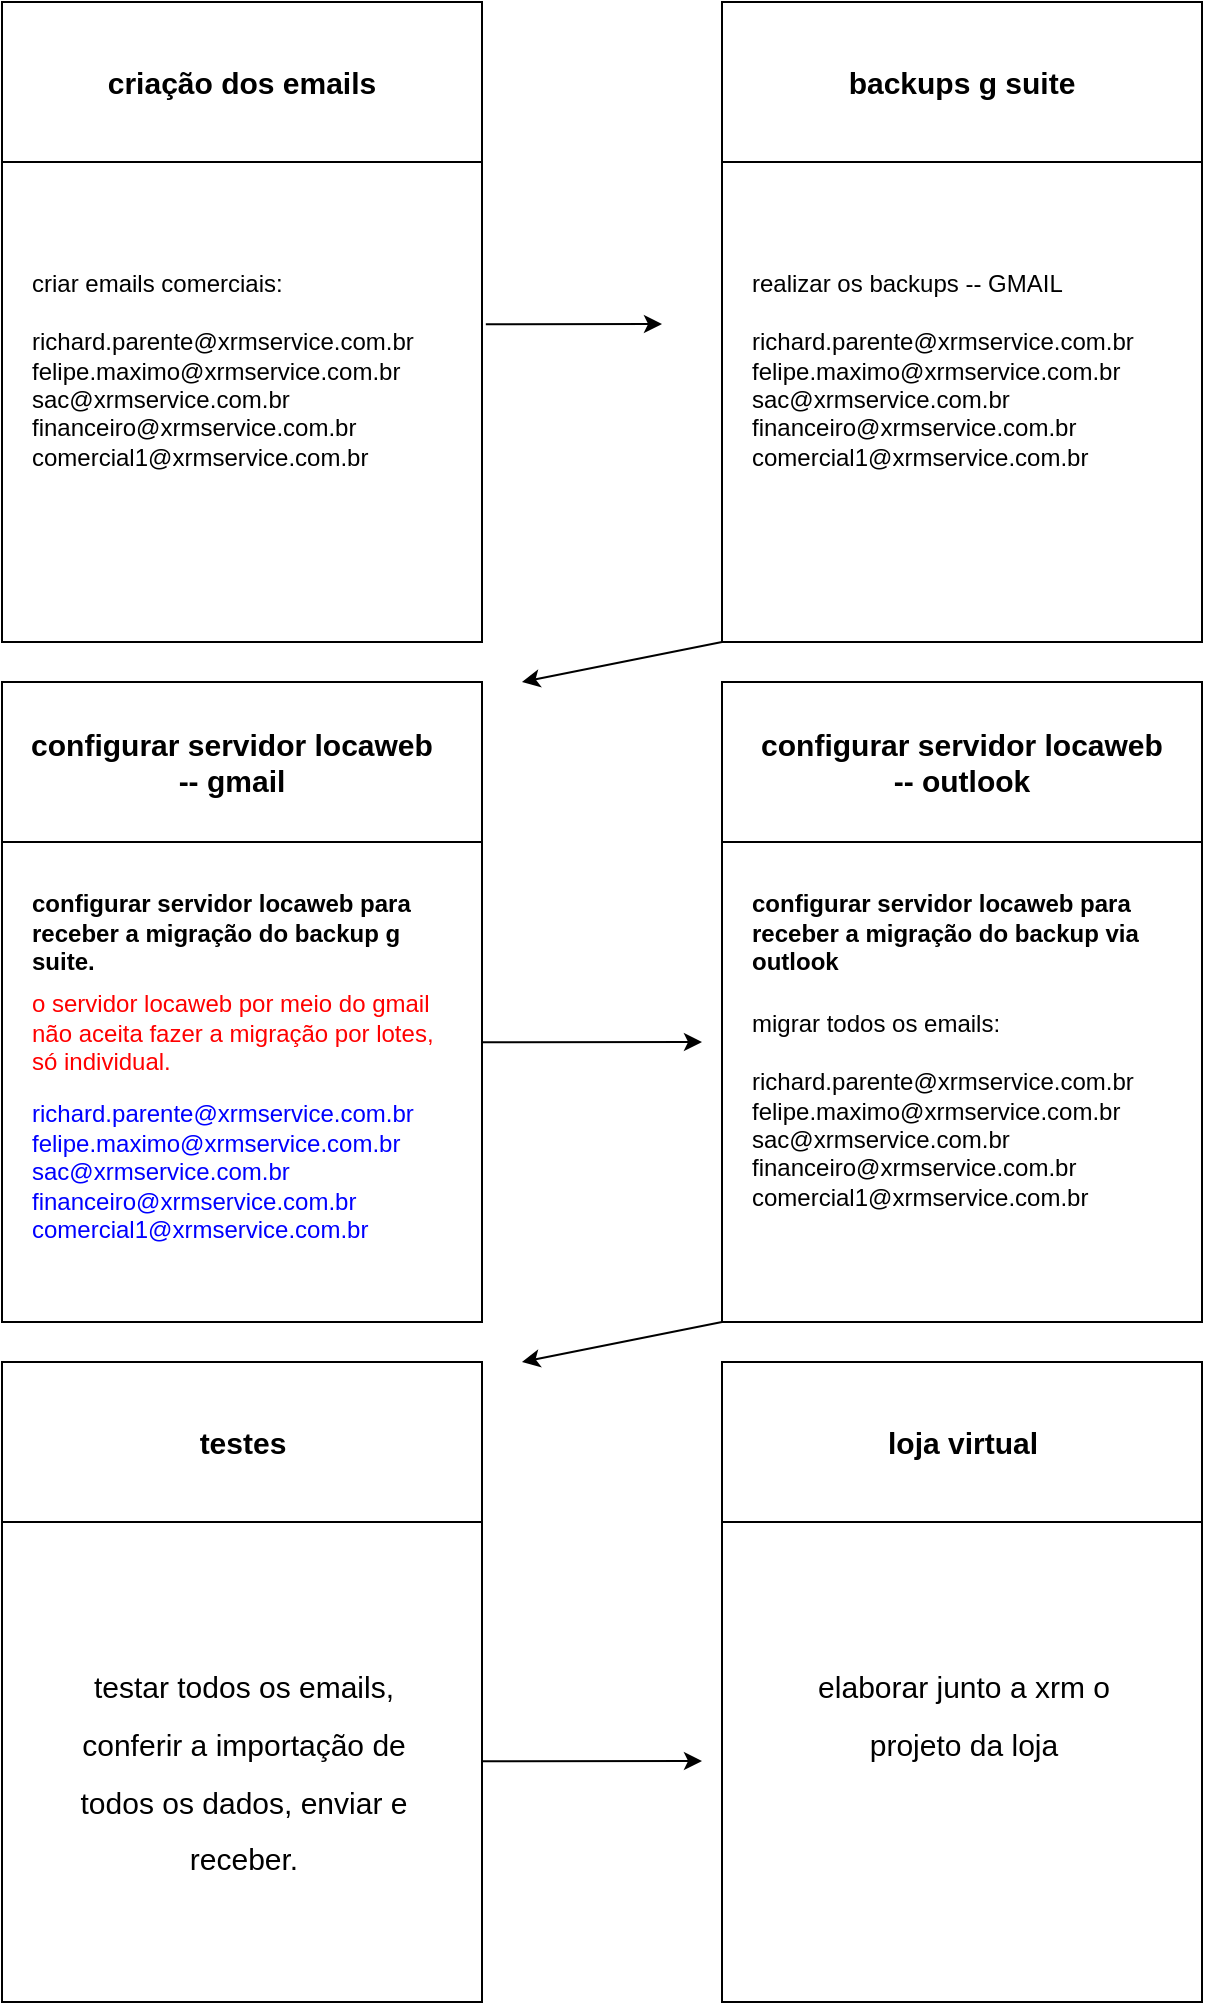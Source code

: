 <mxfile version="13.5.8" type="github" pages="2">
  <diagram id="xtvP1rPAhvEsEHkdONAQ" name="Parte1">
    <mxGraphModel dx="1837" dy="987" grid="1" gridSize="10" guides="1" tooltips="1" connect="1" arrows="1" fold="1" page="1" pageScale="1" pageWidth="827" pageHeight="1169" math="0" shadow="0">
      <root>
        <mxCell id="0" />
        <mxCell id="1" parent="0" />
        <mxCell id="DNGO_dkz8Hr4vwRviVS5-3" value="" style="group" vertex="1" connectable="0" parent="1">
          <mxGeometry x="40" y="40" width="240" height="80" as="geometry" />
        </mxCell>
        <mxCell id="tdMSxSDI_pnduJc7i1MA-1" value="" style="rounded=0;whiteSpace=wrap;html=1;" parent="DNGO_dkz8Hr4vwRviVS5-3" vertex="1">
          <mxGeometry width="240" height="80" as="geometry" />
        </mxCell>
        <mxCell id="DNGO_dkz8Hr4vwRviVS5-1" value="&lt;b&gt;&lt;font style=&quot;font-size: 15px&quot;&gt;criação dos emails&lt;/font&gt;&lt;/b&gt;" style="text;html=1;strokeColor=none;fillColor=none;align=center;verticalAlign=middle;whiteSpace=wrap;rounded=0;" vertex="1" parent="DNGO_dkz8Hr4vwRviVS5-3">
          <mxGeometry x="45" y="26.667" width="150" height="26.667" as="geometry" />
        </mxCell>
        <mxCell id="DNGO_dkz8Hr4vwRviVS5-4" value="" style="endArrow=classic;html=1;exitX=1.008;exitY=0.338;exitDx=0;exitDy=0;exitPerimeter=0;" edge="1" parent="1" source="tdMSxSDI_pnduJc7i1MA-2">
          <mxGeometry width="50" height="50" relative="1" as="geometry">
            <mxPoint x="390" y="330" as="sourcePoint" />
            <mxPoint x="370" y="201" as="targetPoint" />
          </mxGeometry>
        </mxCell>
        <mxCell id="DNGO_dkz8Hr4vwRviVS5-5" value="" style="group" vertex="1" connectable="0" parent="1">
          <mxGeometry x="40" y="120" width="240" height="240" as="geometry" />
        </mxCell>
        <mxCell id="tdMSxSDI_pnduJc7i1MA-2" value="" style="whiteSpace=wrap;html=1;aspect=fixed;" parent="DNGO_dkz8Hr4vwRviVS5-5" vertex="1">
          <mxGeometry width="240" height="240" as="geometry" />
        </mxCell>
        <mxCell id="DNGO_dkz8Hr4vwRviVS5-2" value="&lt;br&gt;criar emails comerciais:&lt;br&gt;&lt;br&gt;richard.parente@xrmservice.com.br&lt;br&gt;felipe.maximo@xrmservice.com.br&lt;br&gt;sac@xrmservice.com.br&lt;br&gt;financeiro@xrmservice.com.br&lt;br&gt;comercial1@xrmservice.com.br" style="text;html=1;strokeColor=none;fillColor=none;spacing=5;spacingTop=-20;whiteSpace=wrap;overflow=hidden;rounded=0;" vertex="1" parent="DNGO_dkz8Hr4vwRviVS5-5">
          <mxGeometry x="10" y="50" width="220" height="140" as="geometry" />
        </mxCell>
        <mxCell id="DNGO_dkz8Hr4vwRviVS5-12" value="" style="group" vertex="1" connectable="0" parent="1">
          <mxGeometry x="40" y="380" width="240" height="80" as="geometry" />
        </mxCell>
        <mxCell id="DNGO_dkz8Hr4vwRviVS5-13" value="" style="rounded=0;whiteSpace=wrap;html=1;" vertex="1" parent="DNGO_dkz8Hr4vwRviVS5-12">
          <mxGeometry width="240" height="80" as="geometry" />
        </mxCell>
        <mxCell id="DNGO_dkz8Hr4vwRviVS5-14" value="&lt;b style=&quot;font-size: 15px&quot;&gt;configurar servidor locaweb&lt;br&gt;-- gmail&lt;/b&gt;" style="text;html=1;strokeColor=none;fillColor=none;align=center;verticalAlign=middle;whiteSpace=wrap;rounded=0;" vertex="1" parent="DNGO_dkz8Hr4vwRviVS5-12">
          <mxGeometry x="10" y="20" width="210" height="40" as="geometry" />
        </mxCell>
        <mxCell id="DNGO_dkz8Hr4vwRviVS5-15" value="" style="group" vertex="1" connectable="0" parent="1">
          <mxGeometry x="40" y="460" width="240" height="265" as="geometry" />
        </mxCell>
        <mxCell id="DNGO_dkz8Hr4vwRviVS5-16" value="" style="whiteSpace=wrap;html=1;aspect=fixed;" vertex="1" parent="DNGO_dkz8Hr4vwRviVS5-15">
          <mxGeometry width="240" height="240" as="geometry" />
        </mxCell>
        <mxCell id="DNGO_dkz8Hr4vwRviVS5-17" value="&lt;b&gt;&lt;br&gt;configurar servidor locaweb para&amp;nbsp; receber a migração do backup g suite.&lt;br&gt;&lt;/b&gt;" style="text;html=1;strokeColor=none;fillColor=none;spacing=5;spacingTop=-20;whiteSpace=wrap;overflow=hidden;rounded=0;" vertex="1" parent="DNGO_dkz8Hr4vwRviVS5-15">
          <mxGeometry x="10" y="20" width="220" height="50" as="geometry" />
        </mxCell>
        <mxCell id="DNGO_dkz8Hr4vwRviVS5-33" style="edgeStyle=orthogonalEdgeStyle;rounded=0;orthogonalLoop=1;jettySize=auto;html=1;exitX=0.5;exitY=1;exitDx=0;exitDy=0;" edge="1" parent="DNGO_dkz8Hr4vwRviVS5-15" source="DNGO_dkz8Hr4vwRviVS5-16" target="DNGO_dkz8Hr4vwRviVS5-16">
          <mxGeometry relative="1" as="geometry" />
        </mxCell>
        <mxCell id="DNGO_dkz8Hr4vwRviVS5-34" value="&lt;font color=&quot;#ff0000&quot;&gt;&lt;br&gt;o servidor locaweb por meio do gmail não aceita fazer a migração por lotes, só individual.&lt;/font&gt;" style="text;html=1;strokeColor=none;fillColor=none;spacing=5;spacingTop=-20;whiteSpace=wrap;overflow=hidden;rounded=0;" vertex="1" parent="DNGO_dkz8Hr4vwRviVS5-15">
          <mxGeometry x="10" y="70" width="220" height="50" as="geometry" />
        </mxCell>
        <mxCell id="DNGO_dkz8Hr4vwRviVS5-42" value="&lt;font color=&quot;#0000ff&quot;&gt;&lt;br&gt;richard.parente@xrmservice.com.br&lt;br&gt;felipe.maximo@xrmservice.com.br&lt;br&gt;sac@xrmservice.com.br&lt;br&gt;financeiro@xrmservice.com.br&lt;br&gt;comercial1@xrmservice.com.br&lt;/font&gt;" style="text;html=1;strokeColor=none;fillColor=none;spacing=5;spacingTop=-20;whiteSpace=wrap;overflow=hidden;rounded=0;" vertex="1" parent="DNGO_dkz8Hr4vwRviVS5-15">
          <mxGeometry x="10" y="125" width="220" height="85" as="geometry" />
        </mxCell>
        <mxCell id="DNGO_dkz8Hr4vwRviVS5-18" value="" style="endArrow=classic;html=1;" edge="1" parent="1">
          <mxGeometry width="50" height="50" relative="1" as="geometry">
            <mxPoint x="400" y="360" as="sourcePoint" />
            <mxPoint x="300" y="380" as="targetPoint" />
          </mxGeometry>
        </mxCell>
        <mxCell id="DNGO_dkz8Hr4vwRviVS5-19" value="" style="group" vertex="1" connectable="0" parent="1">
          <mxGeometry x="400" y="380" width="240" height="80" as="geometry" />
        </mxCell>
        <mxCell id="DNGO_dkz8Hr4vwRviVS5-20" value="" style="rounded=0;whiteSpace=wrap;html=1;" vertex="1" parent="DNGO_dkz8Hr4vwRviVS5-19">
          <mxGeometry width="240" height="80" as="geometry" />
        </mxCell>
        <mxCell id="DNGO_dkz8Hr4vwRviVS5-38" value="&lt;b style=&quot;font-size: 15px&quot;&gt;configurar servidor locaweb&lt;br&gt;-- outlook&lt;/b&gt;" style="text;html=1;strokeColor=none;fillColor=none;align=center;verticalAlign=middle;whiteSpace=wrap;rounded=0;" vertex="1" parent="DNGO_dkz8Hr4vwRviVS5-19">
          <mxGeometry x="10" y="23.34" width="220" height="33.33" as="geometry" />
        </mxCell>
        <mxCell id="DNGO_dkz8Hr4vwRviVS5-22" value="" style="group" vertex="1" connectable="0" parent="1">
          <mxGeometry x="400" y="460" width="240" height="240" as="geometry" />
        </mxCell>
        <mxCell id="DNGO_dkz8Hr4vwRviVS5-23" value="" style="whiteSpace=wrap;html=1;aspect=fixed;" vertex="1" parent="DNGO_dkz8Hr4vwRviVS5-22">
          <mxGeometry width="240" height="240" as="geometry" />
        </mxCell>
        <mxCell id="DNGO_dkz8Hr4vwRviVS5-24" value="&lt;br&gt;migrar todos os emails:&lt;br&gt;&lt;br&gt;richard.parente@xrmservice.com.br&lt;br&gt;felipe.maximo@xrmservice.com.br&lt;br&gt;sac@xrmservice.com.br&lt;br&gt;financeiro@xrmservice.com.br&lt;br&gt;comercial1@xrmservice.com.br" style="text;html=1;strokeColor=none;fillColor=none;spacing=5;spacingTop=-20;whiteSpace=wrap;overflow=hidden;rounded=0;" vertex="1" parent="DNGO_dkz8Hr4vwRviVS5-22">
          <mxGeometry x="10" y="80" width="220" height="140" as="geometry" />
        </mxCell>
        <mxCell id="DNGO_dkz8Hr4vwRviVS5-43" value="&lt;br&gt;&lt;b&gt;configurar servidor locaweb para&amp;nbsp; receber a migração do backup via outlook&lt;br&gt;&lt;/b&gt;" style="text;html=1;strokeColor=none;fillColor=none;spacing=5;spacingTop=-20;whiteSpace=wrap;overflow=hidden;rounded=0;" vertex="1" parent="DNGO_dkz8Hr4vwRviVS5-22">
          <mxGeometry x="10" y="20" width="220" height="50" as="geometry" />
        </mxCell>
        <mxCell id="DNGO_dkz8Hr4vwRviVS5-25" value="" style="endArrow=classic;html=1;exitX=1.008;exitY=0.338;exitDx=0;exitDy=0;exitPerimeter=0;" edge="1" parent="1">
          <mxGeometry width="50" height="50" relative="1" as="geometry">
            <mxPoint x="280.0" y="560.12" as="sourcePoint" />
            <mxPoint x="390" y="560" as="targetPoint" />
          </mxGeometry>
        </mxCell>
        <mxCell id="DNGO_dkz8Hr4vwRviVS5-26" value="" style="group" vertex="1" connectable="0" parent="1">
          <mxGeometry x="400" y="120" width="240" height="240" as="geometry" />
        </mxCell>
        <mxCell id="DNGO_dkz8Hr4vwRviVS5-27" value="" style="whiteSpace=wrap;html=1;aspect=fixed;" vertex="1" parent="DNGO_dkz8Hr4vwRviVS5-26">
          <mxGeometry width="240" height="240" as="geometry" />
        </mxCell>
        <mxCell id="DNGO_dkz8Hr4vwRviVS5-28" value="&lt;br&gt;realizar os backups -- GMAIL&lt;br&gt;&lt;br&gt;richard.parente@xrmservice.com.br&lt;br&gt;felipe.maximo@xrmservice.com.br&lt;br&gt;sac@xrmservice.com.br&lt;br&gt;financeiro@xrmservice.com.br&lt;br&gt;comercial1@xrmservice.com.br" style="text;html=1;strokeColor=none;fillColor=none;spacing=5;spacingTop=-20;whiteSpace=wrap;overflow=hidden;rounded=0;" vertex="1" parent="DNGO_dkz8Hr4vwRviVS5-26">
          <mxGeometry x="10" y="50" width="220" height="140" as="geometry" />
        </mxCell>
        <mxCell id="DNGO_dkz8Hr4vwRviVS5-29" value="" style="group" vertex="1" connectable="0" parent="1">
          <mxGeometry x="400" y="40" width="240" height="80" as="geometry" />
        </mxCell>
        <mxCell id="DNGO_dkz8Hr4vwRviVS5-30" value="" style="rounded=0;whiteSpace=wrap;html=1;" vertex="1" parent="DNGO_dkz8Hr4vwRviVS5-29">
          <mxGeometry width="240" height="80" as="geometry" />
        </mxCell>
        <mxCell id="DNGO_dkz8Hr4vwRviVS5-31" value="&lt;b&gt;&lt;font style=&quot;font-size: 15px&quot;&gt;backups g suite&lt;/font&gt;&lt;/b&gt;" style="text;html=1;strokeColor=none;fillColor=none;align=center;verticalAlign=middle;whiteSpace=wrap;rounded=0;" vertex="1" parent="DNGO_dkz8Hr4vwRviVS5-29">
          <mxGeometry x="45" y="26.667" width="150" height="26.667" as="geometry" />
        </mxCell>
        <mxCell id="DNGO_dkz8Hr4vwRviVS5-44" value="" style="endArrow=classic;html=1;" edge="1" parent="1">
          <mxGeometry width="50" height="50" relative="1" as="geometry">
            <mxPoint x="400" y="700" as="sourcePoint" />
            <mxPoint x="300" y="720" as="targetPoint" />
          </mxGeometry>
        </mxCell>
        <mxCell id="DNGO_dkz8Hr4vwRviVS5-45" value="" style="whiteSpace=wrap;html=1;aspect=fixed;" vertex="1" parent="1">
          <mxGeometry x="40" y="800" width="240" height="240" as="geometry" />
        </mxCell>
        <mxCell id="DNGO_dkz8Hr4vwRviVS5-46" value="" style="group" vertex="1" connectable="0" parent="1">
          <mxGeometry x="40" y="720" width="240" height="80" as="geometry" />
        </mxCell>
        <mxCell id="DNGO_dkz8Hr4vwRviVS5-47" value="" style="rounded=0;whiteSpace=wrap;html=1;" vertex="1" parent="DNGO_dkz8Hr4vwRviVS5-46">
          <mxGeometry width="240" height="80" as="geometry" />
        </mxCell>
        <mxCell id="DNGO_dkz8Hr4vwRviVS5-48" value="&lt;b&gt;&lt;font style=&quot;font-size: 15px&quot;&gt;testes&lt;/font&gt;&lt;/b&gt;" style="text;html=1;strokeColor=none;fillColor=none;align=center;verticalAlign=middle;whiteSpace=wrap;rounded=0;" vertex="1" parent="DNGO_dkz8Hr4vwRviVS5-46">
          <mxGeometry x="37.5" y="20" width="165" height="40" as="geometry" />
        </mxCell>
        <mxCell id="DNGO_dkz8Hr4vwRviVS5-49" value="&lt;h1 style=&quot;text-align: center&quot;&gt;&lt;span style=&quot;font-weight: normal&quot;&gt;&lt;font style=&quot;font-size: 15px&quot;&gt;testar todos os emails, conferir a importação de todos os dados, enviar e receber.&lt;/font&gt;&lt;/span&gt;&lt;br&gt;&lt;/h1&gt;" style="text;html=1;strokeColor=none;fillColor=none;spacing=5;spacingTop=-20;whiteSpace=wrap;overflow=hidden;rounded=0;" vertex="1" parent="1">
          <mxGeometry x="65" y="860" width="190" height="120" as="geometry" />
        </mxCell>
        <mxCell id="DNGO_dkz8Hr4vwRviVS5-50" value="" style="group" vertex="1" connectable="0" parent="1">
          <mxGeometry x="400" y="720" width="240" height="80" as="geometry" />
        </mxCell>
        <mxCell id="DNGO_dkz8Hr4vwRviVS5-51" value="" style="rounded=0;whiteSpace=wrap;html=1;" vertex="1" parent="DNGO_dkz8Hr4vwRviVS5-50">
          <mxGeometry width="240" height="80" as="geometry" />
        </mxCell>
        <mxCell id="DNGO_dkz8Hr4vwRviVS5-52" value="&lt;b&gt;&lt;font style=&quot;font-size: 15px&quot;&gt;loja virtual&lt;/font&gt;&lt;/b&gt;" style="text;html=1;strokeColor=none;fillColor=none;align=center;verticalAlign=middle;whiteSpace=wrap;rounded=0;" vertex="1" parent="DNGO_dkz8Hr4vwRviVS5-50">
          <mxGeometry x="37.5" y="20" width="165" height="40" as="geometry" />
        </mxCell>
        <mxCell id="DNGO_dkz8Hr4vwRviVS5-53" value="" style="whiteSpace=wrap;html=1;aspect=fixed;" vertex="1" parent="1">
          <mxGeometry x="400" y="800" width="240" height="240" as="geometry" />
        </mxCell>
        <mxCell id="DNGO_dkz8Hr4vwRviVS5-54" value="" style="endArrow=classic;html=1;exitX=1.008;exitY=0.338;exitDx=0;exitDy=0;exitPerimeter=0;" edge="1" parent="1">
          <mxGeometry width="50" height="50" relative="1" as="geometry">
            <mxPoint x="280" y="919.62" as="sourcePoint" />
            <mxPoint x="390" y="919.5" as="targetPoint" />
          </mxGeometry>
        </mxCell>
        <mxCell id="DNGO_dkz8Hr4vwRviVS5-55" value="&lt;h1 style=&quot;text-align: center&quot;&gt;&lt;span style=&quot;font-weight: normal&quot;&gt;&lt;font style=&quot;font-size: 15px&quot;&gt;elaborar junto a xrm o projeto da loja&lt;/font&gt;&lt;/span&gt;&lt;br&gt;&lt;/h1&gt;" style="text;html=1;strokeColor=none;fillColor=none;spacing=5;spacingTop=-20;whiteSpace=wrap;overflow=hidden;rounded=0;" vertex="1" parent="1">
          <mxGeometry x="425" y="860" width="190" height="120" as="geometry" />
        </mxCell>
      </root>
    </mxGraphModel>
  </diagram>
  <diagram id="NUYi_OSyfvzh6kj_ZSHV" name="Parte2">
    <mxGraphModel dx="1102" dy="592" grid="1" gridSize="10" guides="1" tooltips="1" connect="1" arrows="1" fold="1" page="1" pageScale="1" pageWidth="827" pageHeight="1169" math="0" shadow="0">
      <root>
        <mxCell id="q-x5dQ43cW5-kNVV9OVy-0" />
        <mxCell id="q-x5dQ43cW5-kNVV9OVy-1" parent="q-x5dQ43cW5-kNVV9OVy-0" />
        <mxCell id="q-x5dQ43cW5-kNVV9OVy-3" value="" style="rounded=0;whiteSpace=wrap;html=1;fillColor=#FFFFFF;gradientColor=#ffffff;" vertex="1" parent="q-x5dQ43cW5-kNVV9OVy-1">
          <mxGeometry x="40" y="40" width="200" height="60" as="geometry" />
        </mxCell>
        <mxCell id="q-x5dQ43cW5-kNVV9OVy-4" value="" style="whiteSpace=wrap;html=1;aspect=fixed;fillColor=#FFFFFF;gradientColor=#ffffff;" vertex="1" parent="q-x5dQ43cW5-kNVV9OVy-1">
          <mxGeometry x="40" y="100" width="200" height="200" as="geometry" />
        </mxCell>
        <mxCell id="q-x5dQ43cW5-kNVV9OVy-5" value="&lt;b&gt;&lt;font style=&quot;font-size: 15px&quot;&gt;ideias projeto loja&lt;/font&gt;&lt;/b&gt;" style="text;html=1;strokeColor=none;fillColor=none;align=center;verticalAlign=middle;whiteSpace=wrap;rounded=0;" vertex="1" parent="q-x5dQ43cW5-kNVV9OVy-1">
          <mxGeometry x="85" y="60" width="110" height="20" as="geometry" />
        </mxCell>
      </root>
    </mxGraphModel>
  </diagram>
</mxfile>
